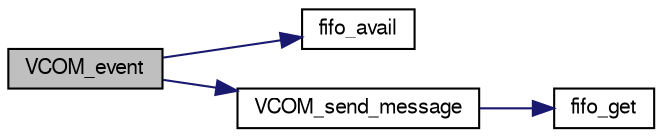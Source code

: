 digraph "VCOM_event"
{
  edge [fontname="FreeSans",fontsize="10",labelfontname="FreeSans",labelfontsize="10"];
  node [fontname="FreeSans",fontsize="10",shape=record];
  rankdir="LR";
  Node1 [label="VCOM_event",height=0.2,width=0.4,color="black", fillcolor="grey75", style="filled", fontcolor="black"];
  Node1 -> Node2 [color="midnightblue",fontsize="10",style="solid",fontname="FreeSans"];
  Node2 [label="fifo_avail",height=0.2,width=0.4,color="black", fillcolor="white", style="filled",URL="$usb__ser__hw_8c.html#a84f023b865546e5a8433a00db4f06972"];
  Node1 -> Node3 [color="midnightblue",fontsize="10",style="solid",fontname="FreeSans"];
  Node3 [label="VCOM_send_message",height=0.2,width=0.4,color="black", fillcolor="white", style="filled",URL="$usb__ser__hw_8c.html#aad17c325b3e7623c13d24b25fc42fe3b",tooltip="Send data from fifo right now. "];
  Node3 -> Node4 [color="midnightblue",fontsize="10",style="solid",fontname="FreeSans"];
  Node4 [label="fifo_get",height=0.2,width=0.4,color="black", fillcolor="white", style="filled",URL="$usb__ser__hw_8c.html#af7c4a574284a673dbccf3346e072ba50"];
}
